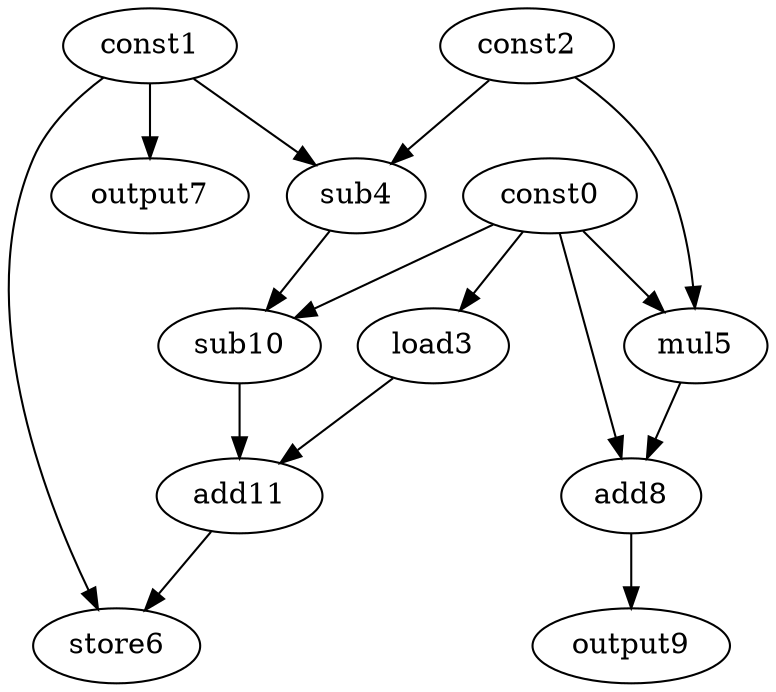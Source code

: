 digraph G { 
const0[opcode=const]; 
const1[opcode=const]; 
const2[opcode=const]; 
load3[opcode=load]; 
sub4[opcode=sub]; 
mul5[opcode=mul]; 
store6[opcode=store]; 
output7[opcode=output]; 
add8[opcode=add]; 
output9[opcode=output]; 
sub10[opcode=sub]; 
add11[opcode=add]; 
const0->load3[operand=0];
const1->sub4[operand=0];
const2->sub4[operand=1];
const0->mul5[operand=0];
const2->mul5[operand=1];
const1->output7[operand=0];
const0->add8[operand=0];
mul5->add8[operand=1];
const0->sub10[operand=0];
sub4->sub10[operand=1];
add8->output9[operand=0];
sub10->add11[operand=0];
load3->add11[operand=1];
const1->store6[operand=0];
add11->store6[operand=1];
}
